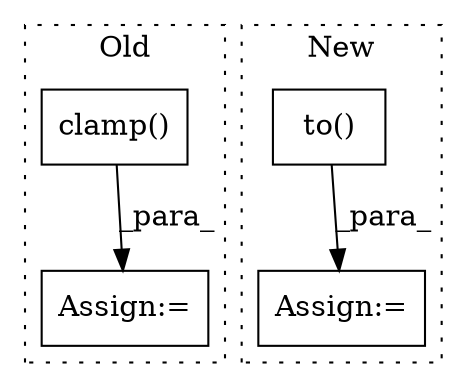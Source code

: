 digraph G {
subgraph cluster0 {
1 [label="clamp()" a="75" s="2499,2577" l="58,1" shape="box"];
4 [label="Assign:=" a="68" s="2907" l="3" shape="box"];
label = "Old";
style="dotted";
}
subgraph cluster1 {
2 [label="to()" a="75" s="2777,2840" l="57,1" shape="box"];
3 [label="Assign:=" a="68" s="2774" l="3" shape="box"];
label = "New";
style="dotted";
}
1 -> 4 [label="_para_"];
2 -> 3 [label="_para_"];
}